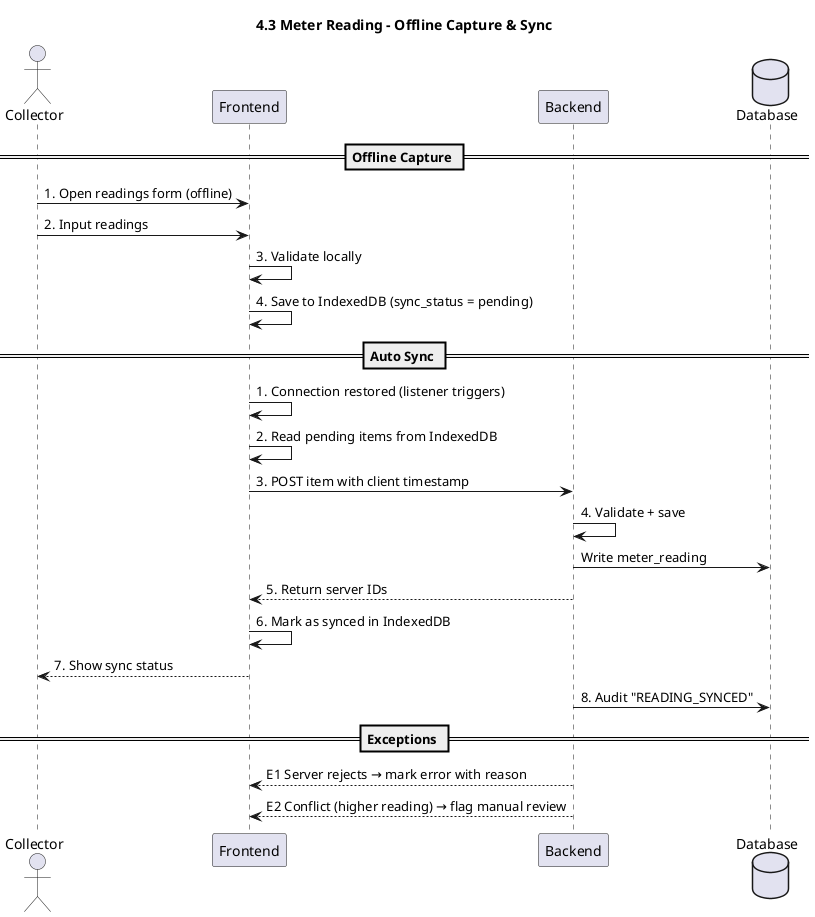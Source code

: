 @startuml
title 4.3 Meter Reading - Offline Capture & Sync

actor Collector
participant Frontend
participant Backend
database Database

== Offline Capture ==
Collector -> Frontend: 1. Open readings form (offline)
Collector -> Frontend: 2. Input readings
Frontend -> Frontend: 3. Validate locally
Frontend -> Frontend: 4. Save to IndexedDB (sync_status = pending)

== Auto Sync ==
Frontend -> Frontend: 1. Connection restored (listener triggers)
Frontend -> Frontend: 2. Read pending items from IndexedDB
Frontend -> Backend: 3. POST item with client timestamp
Backend -> Backend: 4. Validate + save
Backend -> Database: Write meter_reading
Backend --> Frontend: 5. Return server IDs
Frontend -> Frontend: 6. Mark as synced in IndexedDB
Frontend --> Collector: 7. Show sync status
Backend -> Database: 8. Audit "READING_SYNCED"

== Exceptions ==
Backend --> Frontend: E1 Server rejects → mark error with reason
Backend --> Frontend: E2 Conflict (higher reading) → flag manual review

@enduml
